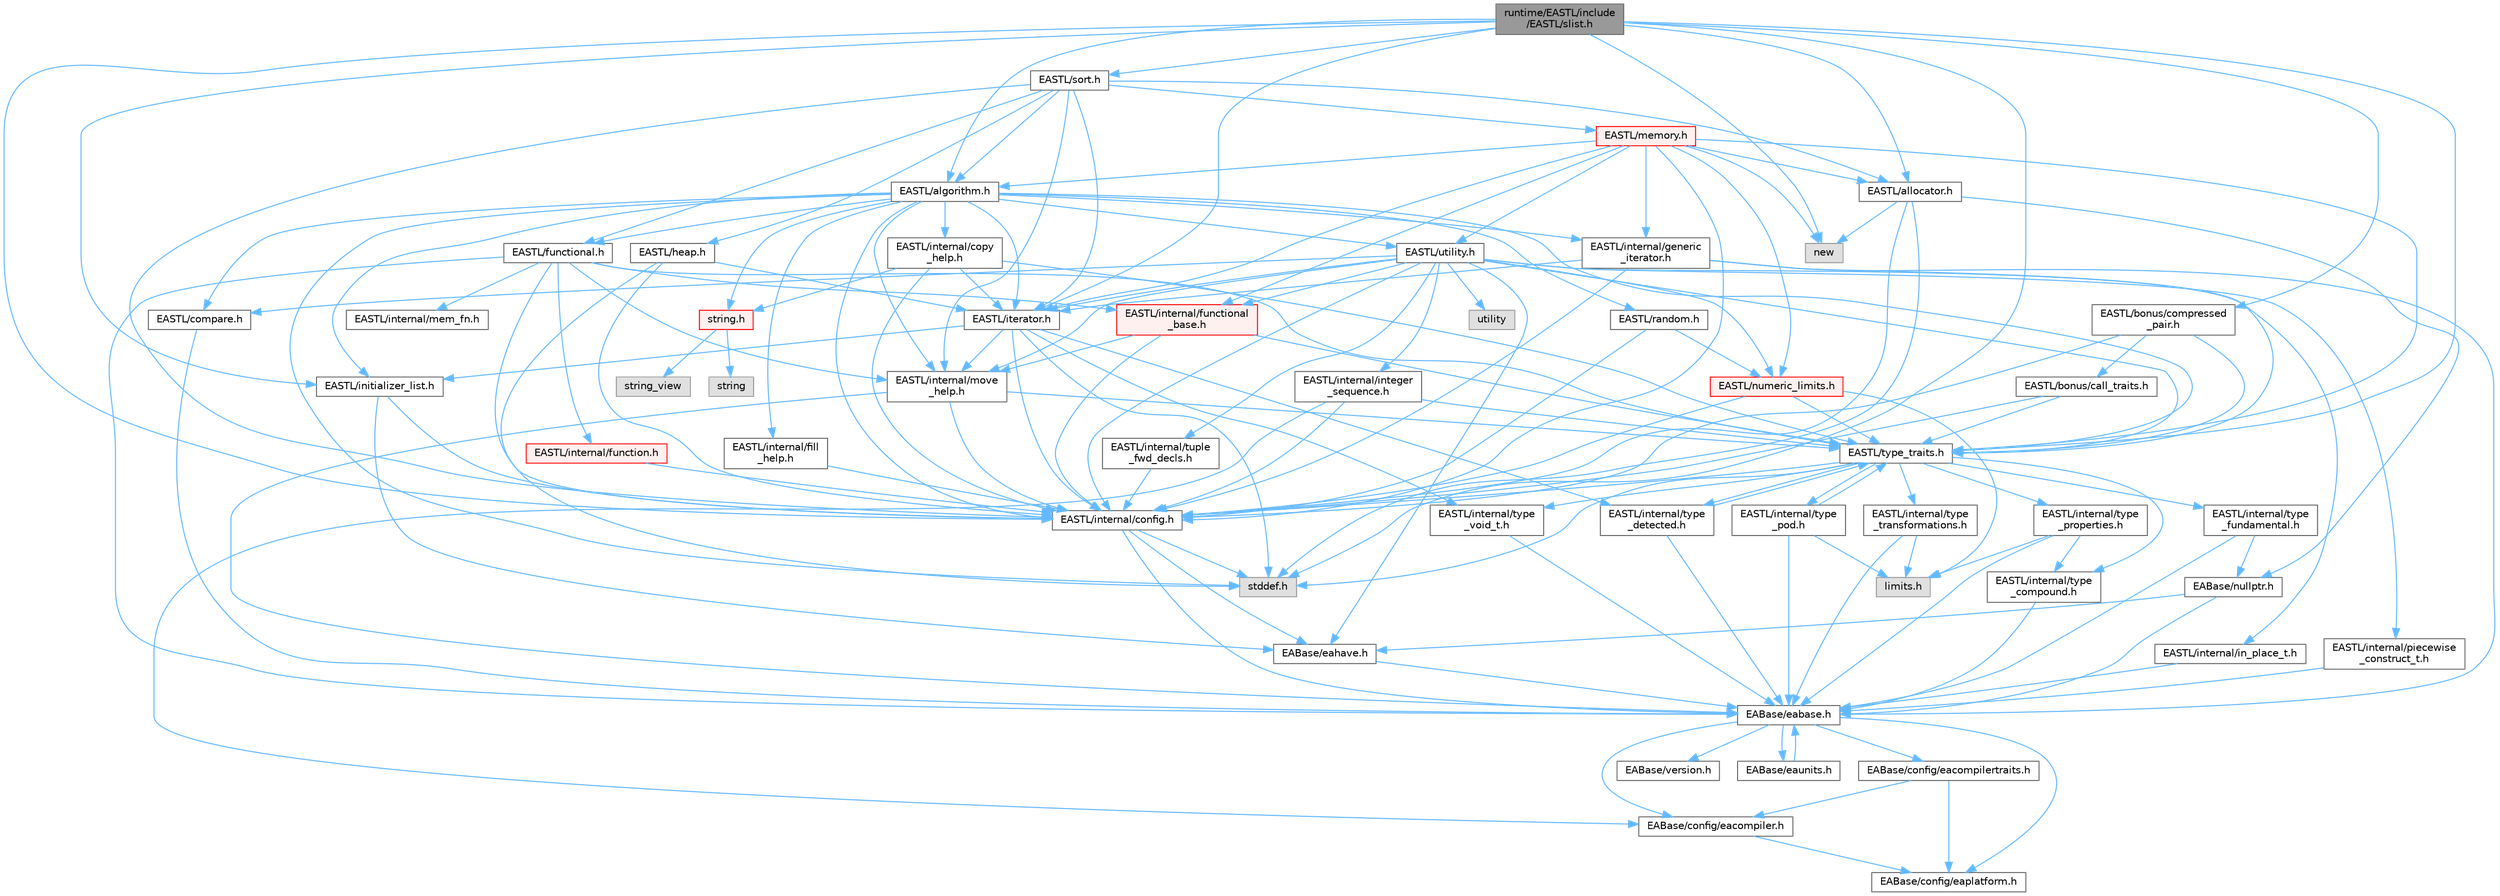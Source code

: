 digraph "runtime/EASTL/include/EASTL/slist.h"
{
 // LATEX_PDF_SIZE
  bgcolor="transparent";
  edge [fontname=Helvetica,fontsize=10,labelfontname=Helvetica,labelfontsize=10];
  node [fontname=Helvetica,fontsize=10,shape=box,height=0.2,width=0.4];
  Node1 [id="Node000001",label="runtime/EASTL/include\l/EASTL/slist.h",height=0.2,width=0.4,color="gray40", fillcolor="grey60", style="filled", fontcolor="black",tooltip=" "];
  Node1 -> Node2 [id="edge1_Node000001_Node000002",color="steelblue1",style="solid",tooltip=" "];
  Node2 [id="Node000002",label="EASTL/internal/config.h",height=0.2,width=0.4,color="grey40", fillcolor="white", style="filled",URL="$config_8h.html",tooltip=" "];
  Node2 -> Node3 [id="edge2_Node000002_Node000003",color="steelblue1",style="solid",tooltip=" "];
  Node3 [id="Node000003",label="EABase/eabase.h",height=0.2,width=0.4,color="grey40", fillcolor="white", style="filled",URL="$eabase_8h.html",tooltip=" "];
  Node3 -> Node4 [id="edge3_Node000003_Node000004",color="steelblue1",style="solid",tooltip=" "];
  Node4 [id="Node000004",label="EABase/config/eacompiler.h",height=0.2,width=0.4,color="grey40", fillcolor="white", style="filled",URL="$eacompiler_8h.html",tooltip=" "];
  Node4 -> Node5 [id="edge4_Node000004_Node000005",color="steelblue1",style="solid",tooltip=" "];
  Node5 [id="Node000005",label="EABase/config/eaplatform.h",height=0.2,width=0.4,color="grey40", fillcolor="white", style="filled",URL="$eaplatform_8h.html",tooltip=" "];
  Node3 -> Node6 [id="edge5_Node000003_Node000006",color="steelblue1",style="solid",tooltip=" "];
  Node6 [id="Node000006",label="EABase/config/eacompilertraits.h",height=0.2,width=0.4,color="grey40", fillcolor="white", style="filled",URL="$eacompilertraits_8h.html",tooltip=" "];
  Node6 -> Node5 [id="edge6_Node000006_Node000005",color="steelblue1",style="solid",tooltip=" "];
  Node6 -> Node4 [id="edge7_Node000006_Node000004",color="steelblue1",style="solid",tooltip=" "];
  Node3 -> Node5 [id="edge8_Node000003_Node000005",color="steelblue1",style="solid",tooltip=" "];
  Node3 -> Node7 [id="edge9_Node000003_Node000007",color="steelblue1",style="solid",tooltip=" "];
  Node7 [id="Node000007",label="EABase/version.h",height=0.2,width=0.4,color="grey40", fillcolor="white", style="filled",URL="$_e_a_s_t_l_2packages_2_e_a_base_2include_2_common_2_e_a_base_2version_8h.html",tooltip=" "];
  Node3 -> Node8 [id="edge10_Node000003_Node000008",color="steelblue1",style="solid",tooltip=" "];
  Node8 [id="Node000008",label="EABase/eaunits.h",height=0.2,width=0.4,color="grey40", fillcolor="white", style="filled",URL="$eaunits_8h.html",tooltip=" "];
  Node8 -> Node3 [id="edge11_Node000008_Node000003",color="steelblue1",style="solid",tooltip=" "];
  Node2 -> Node9 [id="edge12_Node000002_Node000009",color="steelblue1",style="solid",tooltip=" "];
  Node9 [id="Node000009",label="EABase/eahave.h",height=0.2,width=0.4,color="grey40", fillcolor="white", style="filled",URL="$eahave_8h.html",tooltip=" "];
  Node9 -> Node3 [id="edge13_Node000009_Node000003",color="steelblue1",style="solid",tooltip=" "];
  Node2 -> Node10 [id="edge14_Node000002_Node000010",color="steelblue1",style="solid",tooltip=" "];
  Node10 [id="Node000010",label="stddef.h",height=0.2,width=0.4,color="grey60", fillcolor="#E0E0E0", style="filled",tooltip=" "];
  Node1 -> Node11 [id="edge15_Node000001_Node000011",color="steelblue1",style="solid",tooltip=" "];
  Node11 [id="Node000011",label="EASTL/allocator.h",height=0.2,width=0.4,color="grey40", fillcolor="white", style="filled",URL="$allocator_8h.html",tooltip=" "];
  Node11 -> Node2 [id="edge16_Node000011_Node000002",color="steelblue1",style="solid",tooltip=" "];
  Node11 -> Node12 [id="edge17_Node000011_Node000012",color="steelblue1",style="solid",tooltip=" "];
  Node12 [id="Node000012",label="EABase/nullptr.h",height=0.2,width=0.4,color="grey40", fillcolor="white", style="filled",URL="$nullptr_8h.html",tooltip=" "];
  Node12 -> Node3 [id="edge18_Node000012_Node000003",color="steelblue1",style="solid",tooltip=" "];
  Node12 -> Node9 [id="edge19_Node000012_Node000009",color="steelblue1",style="solid",tooltip=" "];
  Node11 -> Node10 [id="edge20_Node000011_Node000010",color="steelblue1",style="solid",tooltip=" "];
  Node11 -> Node13 [id="edge21_Node000011_Node000013",color="steelblue1",style="solid",tooltip=" "];
  Node13 [id="Node000013",label="new",height=0.2,width=0.4,color="grey60", fillcolor="#E0E0E0", style="filled",tooltip=" "];
  Node1 -> Node14 [id="edge22_Node000001_Node000014",color="steelblue1",style="solid",tooltip=" "];
  Node14 [id="Node000014",label="EASTL/type_traits.h",height=0.2,width=0.4,color="grey40", fillcolor="white", style="filled",URL="$_e_a_s_t_l_2include_2_e_a_s_t_l_2type__traits_8h.html",tooltip=" "];
  Node14 -> Node2 [id="edge23_Node000014_Node000002",color="steelblue1",style="solid",tooltip=" "];
  Node14 -> Node10 [id="edge24_Node000014_Node000010",color="steelblue1",style="solid",tooltip=" "];
  Node14 -> Node15 [id="edge25_Node000014_Node000015",color="steelblue1",style="solid",tooltip=" "];
  Node15 [id="Node000015",label="EASTL/internal/type\l_fundamental.h",height=0.2,width=0.4,color="grey40", fillcolor="white", style="filled",URL="$type__fundamental_8h.html",tooltip=" "];
  Node15 -> Node3 [id="edge26_Node000015_Node000003",color="steelblue1",style="solid",tooltip=" "];
  Node15 -> Node12 [id="edge27_Node000015_Node000012",color="steelblue1",style="solid",tooltip=" "];
  Node14 -> Node16 [id="edge28_Node000014_Node000016",color="steelblue1",style="solid",tooltip=" "];
  Node16 [id="Node000016",label="EASTL/internal/type\l_transformations.h",height=0.2,width=0.4,color="grey40", fillcolor="white", style="filled",URL="$type__transformations_8h.html",tooltip=" "];
  Node16 -> Node3 [id="edge29_Node000016_Node000003",color="steelblue1",style="solid",tooltip=" "];
  Node16 -> Node17 [id="edge30_Node000016_Node000017",color="steelblue1",style="solid",tooltip=" "];
  Node17 [id="Node000017",label="limits.h",height=0.2,width=0.4,color="grey60", fillcolor="#E0E0E0", style="filled",tooltip=" "];
  Node14 -> Node18 [id="edge31_Node000014_Node000018",color="steelblue1",style="solid",tooltip=" "];
  Node18 [id="Node000018",label="EASTL/internal/type\l_void_t.h",height=0.2,width=0.4,color="grey40", fillcolor="white", style="filled",URL="$type__void__t_8h.html",tooltip=" "];
  Node18 -> Node3 [id="edge32_Node000018_Node000003",color="steelblue1",style="solid",tooltip=" "];
  Node14 -> Node19 [id="edge33_Node000014_Node000019",color="steelblue1",style="solid",tooltip=" "];
  Node19 [id="Node000019",label="EASTL/internal/type\l_properties.h",height=0.2,width=0.4,color="grey40", fillcolor="white", style="filled",URL="$type__properties_8h.html",tooltip=" "];
  Node19 -> Node3 [id="edge34_Node000019_Node000003",color="steelblue1",style="solid",tooltip=" "];
  Node19 -> Node17 [id="edge35_Node000019_Node000017",color="steelblue1",style="solid",tooltip=" "];
  Node19 -> Node20 [id="edge36_Node000019_Node000020",color="steelblue1",style="solid",tooltip=" "];
  Node20 [id="Node000020",label="EASTL/internal/type\l_compound.h",height=0.2,width=0.4,color="grey40", fillcolor="white", style="filled",URL="$type__compound_8h.html",tooltip=" "];
  Node20 -> Node3 [id="edge37_Node000020_Node000003",color="steelblue1",style="solid",tooltip=" "];
  Node14 -> Node20 [id="edge38_Node000014_Node000020",color="steelblue1",style="solid",tooltip=" "];
  Node14 -> Node21 [id="edge39_Node000014_Node000021",color="steelblue1",style="solid",tooltip=" "];
  Node21 [id="Node000021",label="EASTL/internal/type\l_pod.h",height=0.2,width=0.4,color="grey40", fillcolor="white", style="filled",URL="$type__pod_8h.html",tooltip=" "];
  Node21 -> Node3 [id="edge40_Node000021_Node000003",color="steelblue1",style="solid",tooltip=" "];
  Node21 -> Node17 [id="edge41_Node000021_Node000017",color="steelblue1",style="solid",tooltip=" "];
  Node21 -> Node14 [id="edge42_Node000021_Node000014",color="steelblue1",style="solid",tooltip=" "];
  Node14 -> Node22 [id="edge43_Node000014_Node000022",color="steelblue1",style="solid",tooltip=" "];
  Node22 [id="Node000022",label="EASTL/internal/type\l_detected.h",height=0.2,width=0.4,color="grey40", fillcolor="white", style="filled",URL="$type__detected_8h.html",tooltip=" "];
  Node22 -> Node3 [id="edge44_Node000022_Node000003",color="steelblue1",style="solid",tooltip=" "];
  Node22 -> Node14 [id="edge45_Node000022_Node000014",color="steelblue1",style="solid",tooltip=" "];
  Node1 -> Node23 [id="edge46_Node000001_Node000023",color="steelblue1",style="solid",tooltip=" "];
  Node23 [id="Node000023",label="EASTL/iterator.h",height=0.2,width=0.4,color="grey40", fillcolor="white", style="filled",URL="$_e_a_s_t_l_2include_2_e_a_s_t_l_2iterator_8h.html",tooltip=" "];
  Node23 -> Node2 [id="edge47_Node000023_Node000002",color="steelblue1",style="solid",tooltip=" "];
  Node23 -> Node24 [id="edge48_Node000023_Node000024",color="steelblue1",style="solid",tooltip=" "];
  Node24 [id="Node000024",label="EASTL/internal/move\l_help.h",height=0.2,width=0.4,color="grey40", fillcolor="white", style="filled",URL="$move__help_8h.html",tooltip=" "];
  Node24 -> Node3 [id="edge49_Node000024_Node000003",color="steelblue1",style="solid",tooltip=" "];
  Node24 -> Node2 [id="edge50_Node000024_Node000002",color="steelblue1",style="solid",tooltip=" "];
  Node24 -> Node14 [id="edge51_Node000024_Node000014",color="steelblue1",style="solid",tooltip=" "];
  Node23 -> Node22 [id="edge52_Node000023_Node000022",color="steelblue1",style="solid",tooltip=" "];
  Node23 -> Node18 [id="edge53_Node000023_Node000018",color="steelblue1",style="solid",tooltip=" "];
  Node23 -> Node25 [id="edge54_Node000023_Node000025",color="steelblue1",style="solid",tooltip=" "];
  Node25 [id="Node000025",label="EASTL/initializer_list.h",height=0.2,width=0.4,color="grey40", fillcolor="white", style="filled",URL="$initializer__list_8h.html",tooltip=" "];
  Node25 -> Node2 [id="edge55_Node000025_Node000002",color="steelblue1",style="solid",tooltip=" "];
  Node25 -> Node9 [id="edge56_Node000025_Node000009",color="steelblue1",style="solid",tooltip=" "];
  Node23 -> Node10 [id="edge57_Node000023_Node000010",color="steelblue1",style="solid",tooltip=" "];
  Node1 -> Node26 [id="edge58_Node000001_Node000026",color="steelblue1",style="solid",tooltip=" "];
  Node26 [id="Node000026",label="EASTL/algorithm.h",height=0.2,width=0.4,color="grey40", fillcolor="white", style="filled",URL="$_e_a_s_t_l_2include_2_e_a_s_t_l_2algorithm_8h.html",tooltip=" "];
  Node26 -> Node2 [id="edge59_Node000026_Node000002",color="steelblue1",style="solid",tooltip=" "];
  Node26 -> Node14 [id="edge60_Node000026_Node000014",color="steelblue1",style="solid",tooltip=" "];
  Node26 -> Node24 [id="edge61_Node000026_Node000024",color="steelblue1",style="solid",tooltip=" "];
  Node26 -> Node27 [id="edge62_Node000026_Node000027",color="steelblue1",style="solid",tooltip=" "];
  Node27 [id="Node000027",label="EASTL/internal/copy\l_help.h",height=0.2,width=0.4,color="grey40", fillcolor="white", style="filled",URL="$copy__help_8h.html",tooltip=" "];
  Node27 -> Node2 [id="edge63_Node000027_Node000002",color="steelblue1",style="solid",tooltip=" "];
  Node27 -> Node14 [id="edge64_Node000027_Node000014",color="steelblue1",style="solid",tooltip=" "];
  Node27 -> Node23 [id="edge65_Node000027_Node000023",color="steelblue1",style="solid",tooltip=" "];
  Node27 -> Node28 [id="edge66_Node000027_Node000028",color="steelblue1",style="solid",tooltip=" "];
  Node28 [id="Node000028",label="string.h",height=0.2,width=0.4,color="red", fillcolor="#FFF0F0", style="filled",URL="$string_8h.html",tooltip=" "];
  Node28 -> Node29 [id="edge67_Node000028_Node000029",color="steelblue1",style="solid",tooltip=" "];
  Node29 [id="Node000029",label="string",height=0.2,width=0.4,color="grey60", fillcolor="#E0E0E0", style="filled",tooltip=" "];
  Node28 -> Node30 [id="edge68_Node000028_Node000030",color="steelblue1",style="solid",tooltip=" "];
  Node30 [id="Node000030",label="string_view",height=0.2,width=0.4,color="grey60", fillcolor="#E0E0E0", style="filled",tooltip=" "];
  Node26 -> Node149 [id="edge69_Node000026_Node000149",color="steelblue1",style="solid",tooltip=" "];
  Node149 [id="Node000149",label="EASTL/internal/fill\l_help.h",height=0.2,width=0.4,color="grey40", fillcolor="white", style="filled",URL="$fill__help_8h.html",tooltip=" "];
  Node149 -> Node2 [id="edge70_Node000149_Node000002",color="steelblue1",style="solid",tooltip=" "];
  Node26 -> Node25 [id="edge71_Node000026_Node000025",color="steelblue1",style="solid",tooltip=" "];
  Node26 -> Node23 [id="edge72_Node000026_Node000023",color="steelblue1",style="solid",tooltip=" "];
  Node26 -> Node59 [id="edge73_Node000026_Node000059",color="steelblue1",style="solid",tooltip=" "];
  Node59 [id="Node000059",label="EASTL/functional.h",height=0.2,width=0.4,color="grey40", fillcolor="white", style="filled",URL="$_e_a_s_t_l_2include_2_e_a_s_t_l_2functional_8h.html",tooltip=" "];
  Node59 -> Node3 [id="edge74_Node000059_Node000003",color="steelblue1",style="solid",tooltip=" "];
  Node59 -> Node2 [id="edge75_Node000059_Node000002",color="steelblue1",style="solid",tooltip=" "];
  Node59 -> Node24 [id="edge76_Node000059_Node000024",color="steelblue1",style="solid",tooltip=" "];
  Node59 -> Node14 [id="edge77_Node000059_Node000014",color="steelblue1",style="solid",tooltip=" "];
  Node59 -> Node42 [id="edge78_Node000059_Node000042",color="steelblue1",style="solid",tooltip=" "];
  Node42 [id="Node000042",label="EASTL/internal/functional\l_base.h",height=0.2,width=0.4,color="red", fillcolor="#FFF0F0", style="filled",URL="$functional__base_8h.html",tooltip=" "];
  Node42 -> Node2 [id="edge79_Node000042_Node000002",color="steelblue1",style="solid",tooltip=" "];
  Node42 -> Node24 [id="edge80_Node000042_Node000024",color="steelblue1",style="solid",tooltip=" "];
  Node42 -> Node14 [id="edge81_Node000042_Node000014",color="steelblue1",style="solid",tooltip=" "];
  Node59 -> Node60 [id="edge82_Node000059_Node000060",color="steelblue1",style="solid",tooltip=" "];
  Node60 [id="Node000060",label="EASTL/internal/mem_fn.h",height=0.2,width=0.4,color="grey40", fillcolor="white", style="filled",URL="$mem__fn_8h.html",tooltip=" "];
  Node59 -> Node61 [id="edge83_Node000059_Node000061",color="steelblue1",style="solid",tooltip=" "];
  Node61 [id="Node000061",label="EASTL/internal/function.h",height=0.2,width=0.4,color="red", fillcolor="#FFF0F0", style="filled",URL="$_e_a_s_t_l_2include_2_e_a_s_t_l_2internal_2function_8h.html",tooltip=" "];
  Node61 -> Node2 [id="edge84_Node000061_Node000002",color="steelblue1",style="solid",tooltip=" "];
  Node26 -> Node43 [id="edge85_Node000026_Node000043",color="steelblue1",style="solid",tooltip=" "];
  Node43 [id="Node000043",label="EASTL/utility.h",height=0.2,width=0.4,color="grey40", fillcolor="white", style="filled",URL="$_e_a_s_t_l_2include_2_e_a_s_t_l_2utility_8h.html",tooltip=" "];
  Node43 -> Node2 [id="edge86_Node000043_Node000002",color="steelblue1",style="solid",tooltip=" "];
  Node43 -> Node14 [id="edge87_Node000043_Node000014",color="steelblue1",style="solid",tooltip=" "];
  Node43 -> Node23 [id="edge88_Node000043_Node000023",color="steelblue1",style="solid",tooltip=" "];
  Node43 -> Node44 [id="edge89_Node000043_Node000044",color="steelblue1",style="solid",tooltip=" "];
  Node44 [id="Node000044",label="EASTL/numeric_limits.h",height=0.2,width=0.4,color="red", fillcolor="#FFF0F0", style="filled",URL="$numeric__limits_8h.html",tooltip=" "];
  Node44 -> Node2 [id="edge90_Node000044_Node000002",color="steelblue1",style="solid",tooltip=" "];
  Node44 -> Node14 [id="edge91_Node000044_Node000014",color="steelblue1",style="solid",tooltip=" "];
  Node44 -> Node17 [id="edge92_Node000044_Node000017",color="steelblue1",style="solid",tooltip=" "];
  Node43 -> Node46 [id="edge93_Node000043_Node000046",color="steelblue1",style="solid",tooltip=" "];
  Node46 [id="Node000046",label="EASTL/compare.h",height=0.2,width=0.4,color="grey40", fillcolor="white", style="filled",URL="$compare_8h.html",tooltip=" "];
  Node46 -> Node3 [id="edge94_Node000046_Node000003",color="steelblue1",style="solid",tooltip=" "];
  Node43 -> Node42 [id="edge95_Node000043_Node000042",color="steelblue1",style="solid",tooltip=" "];
  Node43 -> Node24 [id="edge96_Node000043_Node000024",color="steelblue1",style="solid",tooltip=" "];
  Node43 -> Node9 [id="edge97_Node000043_Node000009",color="steelblue1",style="solid",tooltip=" "];
  Node43 -> Node47 [id="edge98_Node000043_Node000047",color="steelblue1",style="solid",tooltip=" "];
  Node47 [id="Node000047",label="EASTL/internal/integer\l_sequence.h",height=0.2,width=0.4,color="grey40", fillcolor="white", style="filled",URL="$integer__sequence_8h.html",tooltip=" "];
  Node47 -> Node4 [id="edge99_Node000047_Node000004",color="steelblue1",style="solid",tooltip=" "];
  Node47 -> Node2 [id="edge100_Node000047_Node000002",color="steelblue1",style="solid",tooltip=" "];
  Node47 -> Node14 [id="edge101_Node000047_Node000014",color="steelblue1",style="solid",tooltip=" "];
  Node43 -> Node48 [id="edge102_Node000043_Node000048",color="steelblue1",style="solid",tooltip=" "];
  Node48 [id="Node000048",label="EASTL/internal/tuple\l_fwd_decls.h",height=0.2,width=0.4,color="grey40", fillcolor="white", style="filled",URL="$tuple__fwd__decls_8h.html",tooltip=" "];
  Node48 -> Node2 [id="edge103_Node000048_Node000002",color="steelblue1",style="solid",tooltip=" "];
  Node43 -> Node49 [id="edge104_Node000043_Node000049",color="steelblue1",style="solid",tooltip=" "];
  Node49 [id="Node000049",label="EASTL/internal/in_place_t.h",height=0.2,width=0.4,color="grey40", fillcolor="white", style="filled",URL="$in__place__t_8h.html",tooltip=" "];
  Node49 -> Node3 [id="edge105_Node000049_Node000003",color="steelblue1",style="solid",tooltip=" "];
  Node43 -> Node50 [id="edge106_Node000043_Node000050",color="steelblue1",style="solid",tooltip=" "];
  Node50 [id="Node000050",label="EASTL/internal/piecewise\l_construct_t.h",height=0.2,width=0.4,color="grey40", fillcolor="white", style="filled",URL="$piecewise__construct__t_8h.html",tooltip=" "];
  Node50 -> Node3 [id="edge107_Node000050_Node000003",color="steelblue1",style="solid",tooltip=" "];
  Node43 -> Node51 [id="edge108_Node000043_Node000051",color="steelblue1",style="solid",tooltip=" "];
  Node51 [id="Node000051",label="utility",height=0.2,width=0.4,color="grey60", fillcolor="#E0E0E0", style="filled",tooltip=" "];
  Node26 -> Node40 [id="edge109_Node000026_Node000040",color="steelblue1",style="solid",tooltip=" "];
  Node40 [id="Node000040",label="EASTL/internal/generic\l_iterator.h",height=0.2,width=0.4,color="grey40", fillcolor="white", style="filled",URL="$generic__iterator_8h.html",tooltip=" "];
  Node40 -> Node3 [id="edge110_Node000040_Node000003",color="steelblue1",style="solid",tooltip=" "];
  Node40 -> Node2 [id="edge111_Node000040_Node000002",color="steelblue1",style="solid",tooltip=" "];
  Node40 -> Node23 [id="edge112_Node000040_Node000023",color="steelblue1",style="solid",tooltip=" "];
  Node40 -> Node14 [id="edge113_Node000040_Node000014",color="steelblue1",style="solid",tooltip=" "];
  Node26 -> Node150 [id="edge114_Node000026_Node000150",color="steelblue1",style="solid",tooltip=" "];
  Node150 [id="Node000150",label="EASTL/random.h",height=0.2,width=0.4,color="grey40", fillcolor="white", style="filled",URL="$random_8h.html",tooltip=" "];
  Node150 -> Node2 [id="edge115_Node000150_Node000002",color="steelblue1",style="solid",tooltip=" "];
  Node150 -> Node44 [id="edge116_Node000150_Node000044",color="steelblue1",style="solid",tooltip=" "];
  Node26 -> Node46 [id="edge117_Node000026_Node000046",color="steelblue1",style="solid",tooltip=" "];
  Node26 -> Node10 [id="edge118_Node000026_Node000010",color="steelblue1",style="solid",tooltip=" "];
  Node26 -> Node28 [id="edge119_Node000026_Node000028",color="steelblue1",style="solid",tooltip=" "];
  Node1 -> Node25 [id="edge120_Node000001_Node000025",color="steelblue1",style="solid",tooltip=" "];
  Node1 -> Node151 [id="edge121_Node000001_Node000151",color="steelblue1",style="solid",tooltip=" "];
  Node151 [id="Node000151",label="EASTL/sort.h",height=0.2,width=0.4,color="grey40", fillcolor="white", style="filled",URL="$sort_8h.html",tooltip=" "];
  Node151 -> Node2 [id="edge122_Node000151_Node000002",color="steelblue1",style="solid",tooltip=" "];
  Node151 -> Node24 [id="edge123_Node000151_Node000024",color="steelblue1",style="solid",tooltip=" "];
  Node151 -> Node23 [id="edge124_Node000151_Node000023",color="steelblue1",style="solid",tooltip=" "];
  Node151 -> Node39 [id="edge125_Node000151_Node000039",color="steelblue1",style="solid",tooltip=" "];
  Node39 [id="Node000039",label="EASTL/memory.h",height=0.2,width=0.4,color="red", fillcolor="#FFF0F0", style="filled",URL="$_e_a_s_t_l_2include_2_e_a_s_t_l_2memory_8h.html",tooltip=" "];
  Node39 -> Node2 [id="edge126_Node000039_Node000002",color="steelblue1",style="solid",tooltip=" "];
  Node39 -> Node40 [id="edge127_Node000039_Node000040",color="steelblue1",style="solid",tooltip=" "];
  Node39 -> Node42 [id="edge128_Node000039_Node000042",color="steelblue1",style="solid",tooltip=" "];
  Node39 -> Node26 [id="edge129_Node000039_Node000026",color="steelblue1",style="solid",tooltip=" "];
  Node39 -> Node14 [id="edge130_Node000039_Node000014",color="steelblue1",style="solid",tooltip=" "];
  Node39 -> Node11 [id="edge131_Node000039_Node000011",color="steelblue1",style="solid",tooltip=" "];
  Node39 -> Node23 [id="edge132_Node000039_Node000023",color="steelblue1",style="solid",tooltip=" "];
  Node39 -> Node43 [id="edge133_Node000039_Node000043",color="steelblue1",style="solid",tooltip=" "];
  Node39 -> Node44 [id="edge134_Node000039_Node000044",color="steelblue1",style="solid",tooltip=" "];
  Node39 -> Node13 [id="edge135_Node000039_Node000013",color="steelblue1",style="solid",tooltip=" "];
  Node151 -> Node26 [id="edge136_Node000151_Node000026",color="steelblue1",style="solid",tooltip=" "];
  Node151 -> Node59 [id="edge137_Node000151_Node000059",color="steelblue1",style="solid",tooltip=" "];
  Node151 -> Node152 [id="edge138_Node000151_Node000152",color="steelblue1",style="solid",tooltip=" "];
  Node152 [id="Node000152",label="EASTL/heap.h",height=0.2,width=0.4,color="grey40", fillcolor="white", style="filled",URL="$heap_8h.html",tooltip=" "];
  Node152 -> Node2 [id="edge139_Node000152_Node000002",color="steelblue1",style="solid",tooltip=" "];
  Node152 -> Node23 [id="edge140_Node000152_Node000023",color="steelblue1",style="solid",tooltip=" "];
  Node152 -> Node10 [id="edge141_Node000152_Node000010",color="steelblue1",style="solid",tooltip=" "];
  Node151 -> Node11 [id="edge142_Node000151_Node000011",color="steelblue1",style="solid",tooltip=" "];
  Node1 -> Node57 [id="edge143_Node000001_Node000057",color="steelblue1",style="solid",tooltip=" "];
  Node57 [id="Node000057",label="EASTL/bonus/compressed\l_pair.h",height=0.2,width=0.4,color="grey40", fillcolor="white", style="filled",URL="$compressed__pair_8h.html",tooltip=" "];
  Node57 -> Node2 [id="edge144_Node000057_Node000002",color="steelblue1",style="solid",tooltip=" "];
  Node57 -> Node14 [id="edge145_Node000057_Node000014",color="steelblue1",style="solid",tooltip=" "];
  Node57 -> Node58 [id="edge146_Node000057_Node000058",color="steelblue1",style="solid",tooltip=" "];
  Node58 [id="Node000058",label="EASTL/bonus/call_traits.h",height=0.2,width=0.4,color="grey40", fillcolor="white", style="filled",URL="$call__traits_8h.html",tooltip=" "];
  Node58 -> Node2 [id="edge147_Node000058_Node000002",color="steelblue1",style="solid",tooltip=" "];
  Node58 -> Node14 [id="edge148_Node000058_Node000014",color="steelblue1",style="solid",tooltip=" "];
  Node1 -> Node10 [id="edge149_Node000001_Node000010",color="steelblue1",style="solid",tooltip=" "];
  Node1 -> Node13 [id="edge150_Node000001_Node000013",color="steelblue1",style="solid",tooltip=" "];
}
